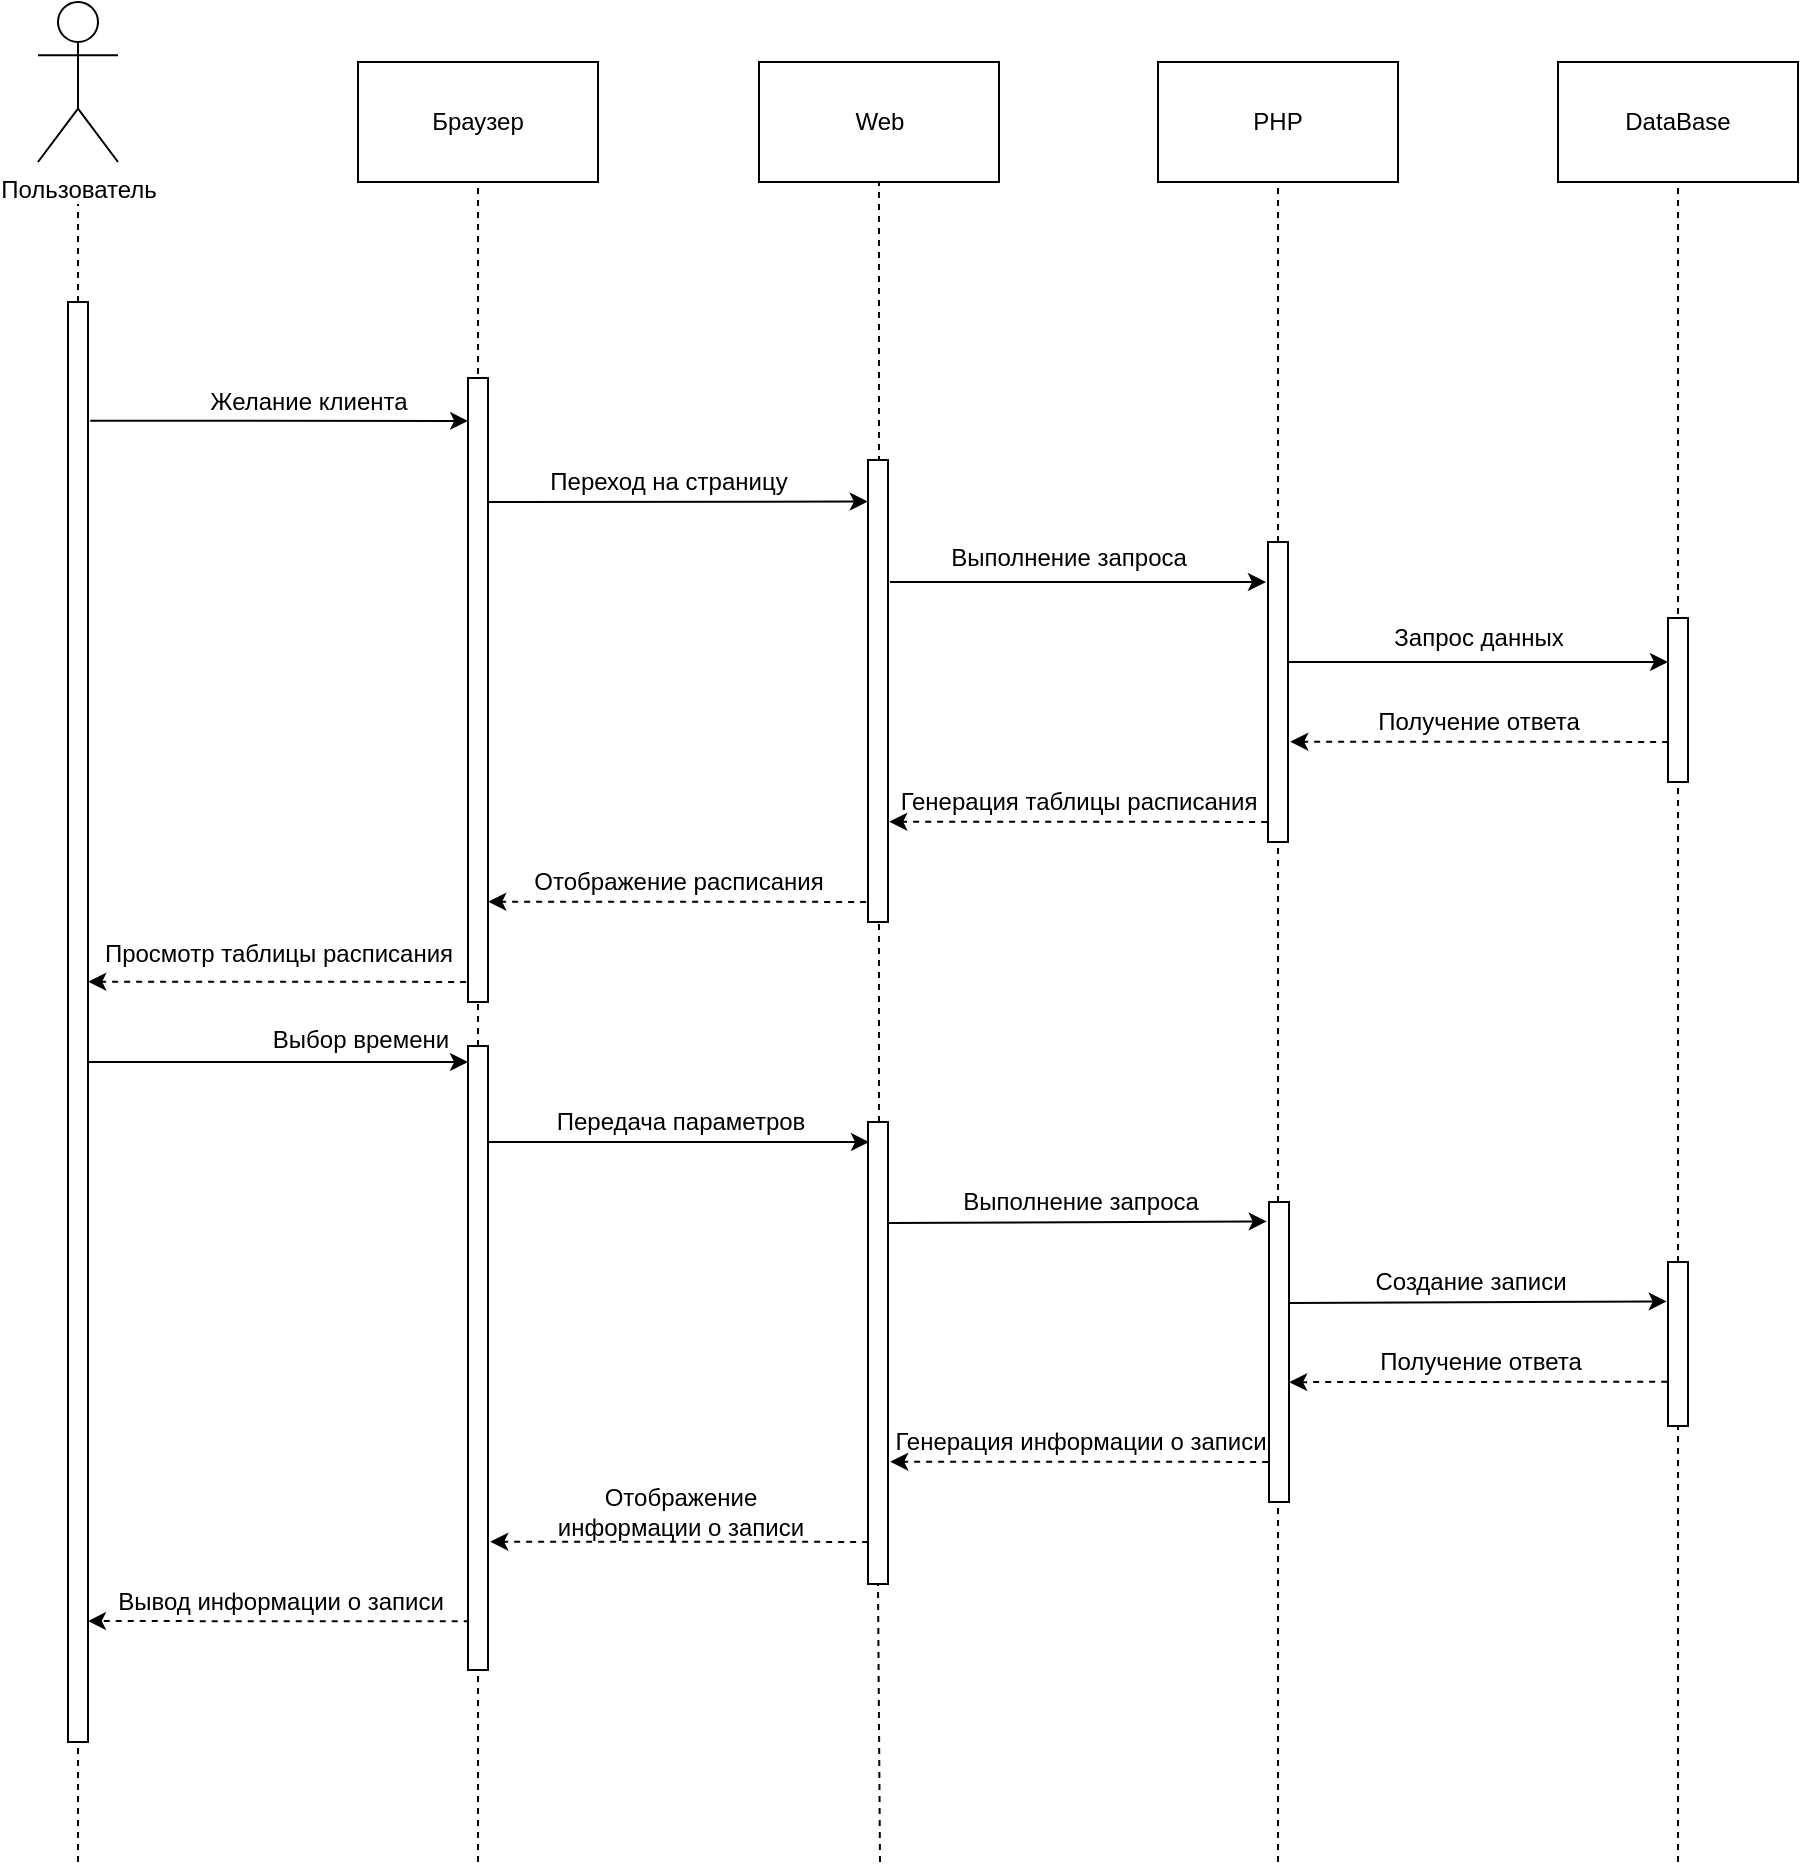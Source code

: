 <mxfile version="12.3.2" type="device" pages="1"><diagram id="z8-qv6D4M9FjAloxIoX0" name="Page-1"><mxGraphModel dx="853" dy="1662" grid="1" gridSize="10" guides="1" tooltips="1" connect="1" arrows="1" fold="1" page="1" pageScale="1" pageWidth="827" pageHeight="1169" math="0" shadow="0"><root><mxCell id="0"/><mxCell id="1" parent="0"/><mxCell id="_IYefMp6GiN4jH6AfuhF-7" value="" style="endArrow=none;dashed=1;html=1;" parent="1" edge="1"><mxGeometry width="50" height="50" relative="1" as="geometry"><mxPoint x="140" y="920" as="sourcePoint"/><mxPoint x="140" y="90" as="targetPoint"/></mxGeometry></mxCell><mxCell id="-Rl1NjcdSPR4HwUoD9Cl-1" value="Пользователь" style="shape=umlActor;verticalLabelPosition=bottom;labelBackgroundColor=#ffffff;verticalAlign=top;html=1;outlineConnect=0;" parent="1" vertex="1"><mxGeometry x="120" y="-10" width="40" height="80" as="geometry"/></mxCell><mxCell id="-Rl1NjcdSPR4HwUoD9Cl-9" value="Браузер" style="rounded=0;whiteSpace=wrap;html=1;" parent="1" vertex="1"><mxGeometry x="280" y="20" width="120" height="60" as="geometry"/></mxCell><mxCell id="-Rl1NjcdSPR4HwUoD9Cl-10" value="PHP" style="rounded=0;whiteSpace=wrap;html=1;" parent="1" vertex="1"><mxGeometry x="680" y="20" width="120" height="60" as="geometry"/></mxCell><mxCell id="-Rl1NjcdSPR4HwUoD9Cl-11" value="DataBase" style="rounded=0;whiteSpace=wrap;html=1;" parent="1" vertex="1"><mxGeometry x="880" y="20" width="120" height="60" as="geometry"/></mxCell><mxCell id="-Rl1NjcdSPR4HwUoD9Cl-12" value="" style="endArrow=none;dashed=1;html=1;entryX=0.5;entryY=1;entryDx=0;entryDy=0;" parent="1" target="-Rl1NjcdSPR4HwUoD9Cl-9" edge="1"><mxGeometry width="50" height="50" relative="1" as="geometry"><mxPoint x="340" y="920" as="sourcePoint"/><mxPoint x="360" y="170" as="targetPoint"/></mxGeometry></mxCell><mxCell id="-Rl1NjcdSPR4HwUoD9Cl-13" value="" style="endArrow=none;dashed=1;html=1;entryX=0.5;entryY=1;entryDx=0;entryDy=0;" parent="1" source="MYk30FvpGVtjR0ssHaPJ-16" target="-Rl1NjcdSPR4HwUoD9Cl-10" edge="1"><mxGeometry width="50" height="50" relative="1" as="geometry"><mxPoint x="740" y="680" as="sourcePoint"/><mxPoint x="739.5" y="160" as="targetPoint"/></mxGeometry></mxCell><mxCell id="-Rl1NjcdSPR4HwUoD9Cl-14" value="" style="endArrow=none;dashed=1;html=1;entryX=0.5;entryY=1;entryDx=0;entryDy=0;" parent="1" source="_IYefMp6GiN4jH6AfuhF-12" target="-Rl1NjcdSPR4HwUoD9Cl-11" edge="1"><mxGeometry width="50" height="50" relative="1" as="geometry"><mxPoint x="940" y="920" as="sourcePoint"/><mxPoint x="939.5" y="160" as="targetPoint"/></mxGeometry></mxCell><mxCell id="-Rl1NjcdSPR4HwUoD9Cl-21" value="Желание клиента" style="text;html=1;align=center;verticalAlign=middle;resizable=0;points=[];;autosize=1;" parent="1" vertex="1"><mxGeometry x="200" y="180" width="110" height="20" as="geometry"/></mxCell><mxCell id="-Rl1NjcdSPR4HwUoD9Cl-23" value="Выполнение запроса" style="text;html=1;align=center;verticalAlign=middle;resizable=0;points=[];;autosize=1;" parent="1" vertex="1"><mxGeometry x="570" y="258" width="130" height="20" as="geometry"/></mxCell><mxCell id="-Rl1NjcdSPR4HwUoD9Cl-24" value="Запрос данных" style="text;html=1;align=center;verticalAlign=middle;resizable=0;points=[];;autosize=1;" parent="1" vertex="1"><mxGeometry x="790" y="298" width="100" height="20" as="geometry"/></mxCell><mxCell id="-Rl1NjcdSPR4HwUoD9Cl-34" value="Получение ответа" style="text;html=1;align=center;verticalAlign=middle;resizable=0;points=[];;autosize=1;" parent="1" vertex="1"><mxGeometry x="780" y="340" width="120" height="20" as="geometry"/></mxCell><mxCell id="-Rl1NjcdSPR4HwUoD9Cl-36" value="Генерация таблицы расписания" style="text;html=1;align=center;verticalAlign=middle;resizable=0;points=[];;autosize=1;" parent="1" vertex="1"><mxGeometry x="545" y="380" width="190" height="20" as="geometry"/></mxCell><mxCell id="-Rl1NjcdSPR4HwUoD9Cl-39" value="Выбор времени" style="text;html=1;align=center;verticalAlign=middle;resizable=0;points=[];;autosize=1;" parent="1" vertex="1"><mxGeometry x="230.5" y="498.5" width="100" height="20" as="geometry"/></mxCell><mxCell id="-Rl1NjcdSPR4HwUoD9Cl-42" value="Выполнение запроса" style="text;html=1;align=center;verticalAlign=middle;resizable=0;points=[];;autosize=1;" parent="1" vertex="1"><mxGeometry x="575.5" y="580" width="130" height="20" as="geometry"/></mxCell><mxCell id="-Rl1NjcdSPR4HwUoD9Cl-45" value="Создание записи" style="text;html=1;align=center;verticalAlign=middle;resizable=0;points=[];;autosize=1;" parent="1" vertex="1"><mxGeometry x="780.5" y="620" width="110" height="20" as="geometry"/></mxCell><mxCell id="-Rl1NjcdSPR4HwUoD9Cl-53" value="Просмотр таблицы расписания" style="text;html=1;align=center;verticalAlign=middle;resizable=0;points=[];;autosize=1;" parent="1" vertex="1"><mxGeometry x="145" y="456" width="190" height="20" as="geometry"/></mxCell><mxCell id="MYk30FvpGVtjR0ssHaPJ-1" value="" style="html=1;points=[];perimeter=orthogonalPerimeter;" parent="1" vertex="1"><mxGeometry x="335" y="178" width="10" height="312" as="geometry"/></mxCell><mxCell id="MYk30FvpGVtjR0ssHaPJ-4" value="Web" style="rounded=0;whiteSpace=wrap;html=1;" parent="1" vertex="1"><mxGeometry x="480.5" y="20" width="120" height="60" as="geometry"/></mxCell><mxCell id="MYk30FvpGVtjR0ssHaPJ-5" value="" style="endArrow=none;dashed=1;html=1;entryX=0.5;entryY=1;entryDx=0;entryDy=0;" parent="1" source="_IYefMp6GiN4jH6AfuhF-9" target="MYk30FvpGVtjR0ssHaPJ-4" edge="1"><mxGeometry width="50" height="50" relative="1" as="geometry"><mxPoint x="541" y="920" as="sourcePoint"/><mxPoint x="539.5" y="159" as="targetPoint"/></mxGeometry></mxCell><mxCell id="MYk30FvpGVtjR0ssHaPJ-11" value="" style="html=1;points=[];perimeter=orthogonalPerimeter;" parent="1" vertex="1"><mxGeometry x="535" y="219" width="10" height="231" as="geometry"/></mxCell><mxCell id="MYk30FvpGVtjR0ssHaPJ-12" value="" style="endArrow=classic;html=1;entryX=-0.012;entryY=0.09;entryDx=0;entryDy=0;entryPerimeter=0;" parent="1" target="MYk30FvpGVtjR0ssHaPJ-11" edge="1"><mxGeometry width="50" height="50" relative="1" as="geometry"><mxPoint x="345" y="240" as="sourcePoint"/><mxPoint x="430" y="180" as="targetPoint"/></mxGeometry></mxCell><mxCell id="MYk30FvpGVtjR0ssHaPJ-14" value="Переход на страницу" style="text;html=1;align=center;verticalAlign=middle;resizable=0;points=[];;autosize=1;" parent="1" vertex="1"><mxGeometry x="370" y="220" width="130" height="20" as="geometry"/></mxCell><mxCell id="MYk30FvpGVtjR0ssHaPJ-15" value="" style="endArrow=classic;html=1;" parent="1" edge="1"><mxGeometry width="50" height="50" relative="1" as="geometry"><mxPoint x="546" y="280" as="sourcePoint"/><mxPoint x="734" y="280" as="targetPoint"/></mxGeometry></mxCell><mxCell id="MYk30FvpGVtjR0ssHaPJ-16" value="" style="html=1;points=[];perimeter=orthogonalPerimeter;" parent="1" vertex="1"><mxGeometry x="735" y="260" width="10" height="150" as="geometry"/></mxCell><mxCell id="MYk30FvpGVtjR0ssHaPJ-17" value="" style="endArrow=none;dashed=1;html=1;entryX=0.5;entryY=1;entryDx=0;entryDy=0;" parent="1" target="MYk30FvpGVtjR0ssHaPJ-16" edge="1"><mxGeometry width="50" height="50" relative="1" as="geometry"><mxPoint x="740" y="920" as="sourcePoint"/><mxPoint x="739.5" y="160" as="targetPoint"/></mxGeometry></mxCell><mxCell id="MYk30FvpGVtjR0ssHaPJ-18" value="" style="html=1;points=[];perimeter=orthogonalPerimeter;" parent="1" vertex="1"><mxGeometry x="935" y="298" width="10" height="82" as="geometry"/></mxCell><mxCell id="MYk30FvpGVtjR0ssHaPJ-23" value="" style="endArrow=classic;html=1;entryX=1.062;entryY=0.312;entryDx=0;entryDy=0;entryPerimeter=0;exitX=-0.042;exitY=0.256;exitDx=0;exitDy=0;exitPerimeter=0;strokeColor=#000000;dashed=1;" parent="1" edge="1"><mxGeometry width="50" height="50" relative="1" as="geometry"><mxPoint x="734.58" y="399.952" as="sourcePoint"/><mxPoint x="545.62" y="399.84" as="targetPoint"/></mxGeometry></mxCell><mxCell id="MYk30FvpGVtjR0ssHaPJ-24" value="" style="endArrow=classic;html=1;entryX=1.062;entryY=0.312;entryDx=0;entryDy=0;entryPerimeter=0;exitX=-0.042;exitY=0.256;exitDx=0;exitDy=0;exitPerimeter=0;dashed=1;" parent="1" edge="1"><mxGeometry width="50" height="50" relative="1" as="geometry"><mxPoint x="534.08" y="439.952" as="sourcePoint"/><mxPoint x="345.12" y="439.84" as="targetPoint"/></mxGeometry></mxCell><mxCell id="MYk30FvpGVtjR0ssHaPJ-25" value="Отображение расписания" style="text;html=1;align=center;verticalAlign=middle;resizable=0;points=[];;autosize=1;" parent="1" vertex="1"><mxGeometry x="360" y="420" width="160" height="20" as="geometry"/></mxCell><mxCell id="MYk30FvpGVtjR0ssHaPJ-27" value="" style="endArrow=classic;html=1;entryX=0;entryY=0.05;entryDx=0;entryDy=0;entryPerimeter=0;exitX=1.013;exitY=0.127;exitDx=0;exitDy=0;exitPerimeter=0;" parent="1" edge="1"><mxGeometry width="50" height="50" relative="1" as="geometry"><mxPoint x="345.5" y="560.05" as="sourcePoint"/><mxPoint x="535.5" y="560.05" as="targetPoint"/></mxGeometry></mxCell><mxCell id="MYk30FvpGVtjR0ssHaPJ-28" value="Передача параметров" style="text;html=1;align=center;verticalAlign=middle;resizable=0;points=[];;autosize=1;" parent="1" vertex="1"><mxGeometry x="370.5" y="540" width="140" height="20" as="geometry"/></mxCell><mxCell id="MYk30FvpGVtjR0ssHaPJ-29" value="" style="endArrow=classic;html=1;exitX=1;exitY=0.152;exitDx=0;exitDy=0;exitPerimeter=0;entryX=-0.114;entryY=0.06;entryDx=0;entryDy=0;entryPerimeter=0;" parent="1" edge="1"><mxGeometry width="50" height="50" relative="1" as="geometry"><mxPoint x="545.5" y="600.452" as="sourcePoint"/><mxPoint x="734.36" y="599.7" as="targetPoint"/></mxGeometry></mxCell><mxCell id="MYk30FvpGVtjR0ssHaPJ-30" value="" style="endArrow=classic;html=1;exitX=1;exitY=0.152;exitDx=0;exitDy=0;exitPerimeter=0;entryX=-0.114;entryY=0.06;entryDx=0;entryDy=0;entryPerimeter=0;" parent="1" edge="1"><mxGeometry width="50" height="50" relative="1" as="geometry"><mxPoint x="745.5" y="640.452" as="sourcePoint"/><mxPoint x="934.36" y="639.7" as="targetPoint"/></mxGeometry></mxCell><mxCell id="MYk30FvpGVtjR0ssHaPJ-31" value="Получение ответа" style="text;html=1;align=center;verticalAlign=middle;resizable=0;points=[];;autosize=1;" parent="1" vertex="1"><mxGeometry x="780.5" y="660" width="120" height="20" as="geometry"/></mxCell><mxCell id="MYk30FvpGVtjR0ssHaPJ-32" value="" style="endArrow=classic;html=1;entryX=1.007;entryY=0.278;entryDx=0;entryDy=0;entryPerimeter=0;exitX=-0.091;exitY=0.192;exitDx=0;exitDy=0;exitPerimeter=0;dashed=1;" parent="1" edge="1"><mxGeometry width="50" height="50" relative="1" as="geometry"><mxPoint x="934.59" y="679.824" as="sourcePoint"/><mxPoint x="745.57" y="680.08" as="targetPoint"/></mxGeometry></mxCell><mxCell id="MYk30FvpGVtjR0ssHaPJ-34" value="" style="endArrow=classic;html=1;" parent="1" edge="1"><mxGeometry width="50" height="50" relative="1" as="geometry"><mxPoint x="745" y="320" as="sourcePoint"/><mxPoint x="935" y="320" as="targetPoint"/></mxGeometry></mxCell><mxCell id="MYk30FvpGVtjR0ssHaPJ-35" value="" style="endArrow=classic;html=1;entryX=1.062;entryY=0.312;entryDx=0;entryDy=0;entryPerimeter=0;exitX=-0.042;exitY=0.256;exitDx=0;exitDy=0;exitPerimeter=0;dashed=1;" parent="1" edge="1"><mxGeometry width="50" height="50" relative="1" as="geometry"><mxPoint x="935.08" y="359.952" as="sourcePoint"/><mxPoint x="746.12" y="359.84" as="targetPoint"/></mxGeometry></mxCell><mxCell id="MYk30FvpGVtjR0ssHaPJ-36" value="Генерация информации о записи" style="text;html=1;align=center;verticalAlign=middle;resizable=0;points=[];;autosize=1;" parent="1" vertex="1"><mxGeometry x="540.5" y="700" width="200" height="20" as="geometry"/></mxCell><mxCell id="MYk30FvpGVtjR0ssHaPJ-37" value="" style="endArrow=classic;html=1;entryX=1.062;entryY=0.312;entryDx=0;entryDy=0;entryPerimeter=0;exitX=-0.042;exitY=0.256;exitDx=0;exitDy=0;exitPerimeter=0;dashed=1;" parent="1" edge="1"><mxGeometry width="50" height="50" relative="1" as="geometry"><mxPoint x="735.08" y="719.952" as="sourcePoint"/><mxPoint x="546.12" y="719.84" as="targetPoint"/></mxGeometry></mxCell><mxCell id="MYk30FvpGVtjR0ssHaPJ-39" value="Отображение&lt;br&gt;информации о записи" style="text;html=1;align=center;verticalAlign=middle;resizable=0;points=[];;autosize=1;" parent="1" vertex="1"><mxGeometry x="370.5" y="730" width="140" height="30" as="geometry"/></mxCell><mxCell id="MYk30FvpGVtjR0ssHaPJ-40" value="" style="endArrow=classic;html=1;entryX=1.062;entryY=0.312;entryDx=0;entryDy=0;entryPerimeter=0;exitX=-0.042;exitY=0.256;exitDx=0;exitDy=0;exitPerimeter=0;dashed=1;" parent="1" edge="1"><mxGeometry width="50" height="50" relative="1" as="geometry"><mxPoint x="535.08" y="759.952" as="sourcePoint"/><mxPoint x="346.12" y="759.84" as="targetPoint"/></mxGeometry></mxCell><mxCell id="MYk30FvpGVtjR0ssHaPJ-42" value="Вывод информации о записи" style="text;html=1;align=center;verticalAlign=middle;resizable=0;points=[];;autosize=1;" parent="1" vertex="1"><mxGeometry x="150.5" y="780" width="180" height="20" as="geometry"/></mxCell><mxCell id="_IYefMp6GiN4jH6AfuhF-2" value="" style="endArrow=classic;html=1;entryX=1.062;entryY=0.312;entryDx=0;entryDy=0;entryPerimeter=0;exitX=-0.042;exitY=0.256;exitDx=0;exitDy=0;exitPerimeter=0;dashed=1;" parent="1" edge="1"><mxGeometry width="50" height="50" relative="1" as="geometry"><mxPoint x="334.08" y="479.952" as="sourcePoint"/><mxPoint x="145.12" y="479.84" as="targetPoint"/></mxGeometry></mxCell><mxCell id="_IYefMp6GiN4jH6AfuhF-3" value="" style="endArrow=classic;html=1;entryX=0;entryY=0.05;entryDx=0;entryDy=0;entryPerimeter=0;exitX=1.013;exitY=0.127;exitDx=0;exitDy=0;exitPerimeter=0;" parent="1" edge="1"><mxGeometry width="50" height="50" relative="1" as="geometry"><mxPoint x="145" y="520.05" as="sourcePoint"/><mxPoint x="335" y="520.05" as="targetPoint"/></mxGeometry></mxCell><mxCell id="_IYefMp6GiN4jH6AfuhF-4" value="" style="endArrow=none;html=1;entryX=1.062;entryY=0.312;entryDx=0;entryDy=0;entryPerimeter=0;exitX=-0.042;exitY=0.256;exitDx=0;exitDy=0;exitPerimeter=0;startArrow=classic;startFill=1;endFill=0;" parent="1" edge="1"><mxGeometry width="50" height="50" relative="1" as="geometry"><mxPoint x="335.08" y="199.452" as="sourcePoint"/><mxPoint x="146.12" y="199.34" as="targetPoint"/></mxGeometry></mxCell><mxCell id="_IYefMp6GiN4jH6AfuhF-5" value="" style="html=1;points=[];perimeter=orthogonalPerimeter;" parent="1" vertex="1"><mxGeometry x="135" y="140" width="10" height="720" as="geometry"/></mxCell><mxCell id="_IYefMp6GiN4jH6AfuhF-9" value="" style="html=1;points=[];perimeter=orthogonalPerimeter;" parent="1" vertex="1"><mxGeometry x="535" y="550" width="10" height="231" as="geometry"/></mxCell><mxCell id="_IYefMp6GiN4jH6AfuhF-10" value="" style="endArrow=none;dashed=1;html=1;entryX=0.5;entryY=1;entryDx=0;entryDy=0;" parent="1" target="_IYefMp6GiN4jH6AfuhF-9" edge="1"><mxGeometry width="50" height="50" relative="1" as="geometry"><mxPoint x="541" y="920" as="sourcePoint"/><mxPoint x="540.5" y="80.0" as="targetPoint"/></mxGeometry></mxCell><mxCell id="_IYefMp6GiN4jH6AfuhF-11" value="" style="html=1;points=[];perimeter=orthogonalPerimeter;" parent="1" vertex="1"><mxGeometry x="735.5" y="590" width="10" height="150" as="geometry"/></mxCell><mxCell id="_IYefMp6GiN4jH6AfuhF-12" value="" style="html=1;points=[];perimeter=orthogonalPerimeter;" parent="1" vertex="1"><mxGeometry x="935" y="620" width="10" height="82" as="geometry"/></mxCell><mxCell id="_IYefMp6GiN4jH6AfuhF-13" value="" style="endArrow=none;dashed=1;html=1;entryX=0.5;entryY=1;entryDx=0;entryDy=0;" parent="1" target="_IYefMp6GiN4jH6AfuhF-12" edge="1"><mxGeometry width="50" height="50" relative="1" as="geometry"><mxPoint x="940" y="920" as="sourcePoint"/><mxPoint x="940" y="80.0" as="targetPoint"/></mxGeometry></mxCell><mxCell id="lHlzoNFdJY0kN8FtDm7F-1" value="" style="endArrow=classic;html=1;entryX=0.993;entryY=0.916;entryDx=0;entryDy=0;entryPerimeter=0;exitX=0.087;exitY=0.922;exitDx=0;exitDy=0;exitPerimeter=0;dashed=1;" parent="1" source="_IYefMp6GiN4jH6AfuhF-8" target="_IYefMp6GiN4jH6AfuhF-5" edge="1"><mxGeometry width="50" height="50" relative="1" as="geometry"><mxPoint x="210" y="870" as="sourcePoint"/><mxPoint x="260" y="820" as="targetPoint"/></mxGeometry></mxCell><mxCell id="_IYefMp6GiN4jH6AfuhF-8" value="" style="html=1;points=[];perimeter=orthogonalPerimeter;" parent="1" vertex="1"><mxGeometry x="335" y="512" width="10" height="312" as="geometry"/></mxCell></root></mxGraphModel></diagram></mxfile>